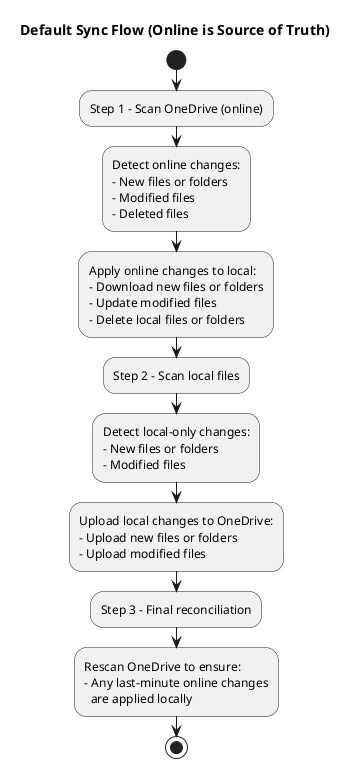 @startuml
title Default Sync Flow (Online is Source of Truth)

start

:Step 1 - Scan OneDrive (online);
:Detect online changes:
- New files or folders
- Modified files
- Deleted files;

:Apply online changes to local:
- Download new files or folders
- Update modified files
- Delete local files or folders;

:Step 2 - Scan local files;
:Detect local-only changes:
- New files or folders
- Modified files;

:Upload local changes to OneDrive:
- Upload new files or folders
- Upload modified files;

:Step 3 - Final reconciliation;
:Rescan OneDrive to ensure:
- Any last-minute online changes
  are applied locally;

stop
@enduml
